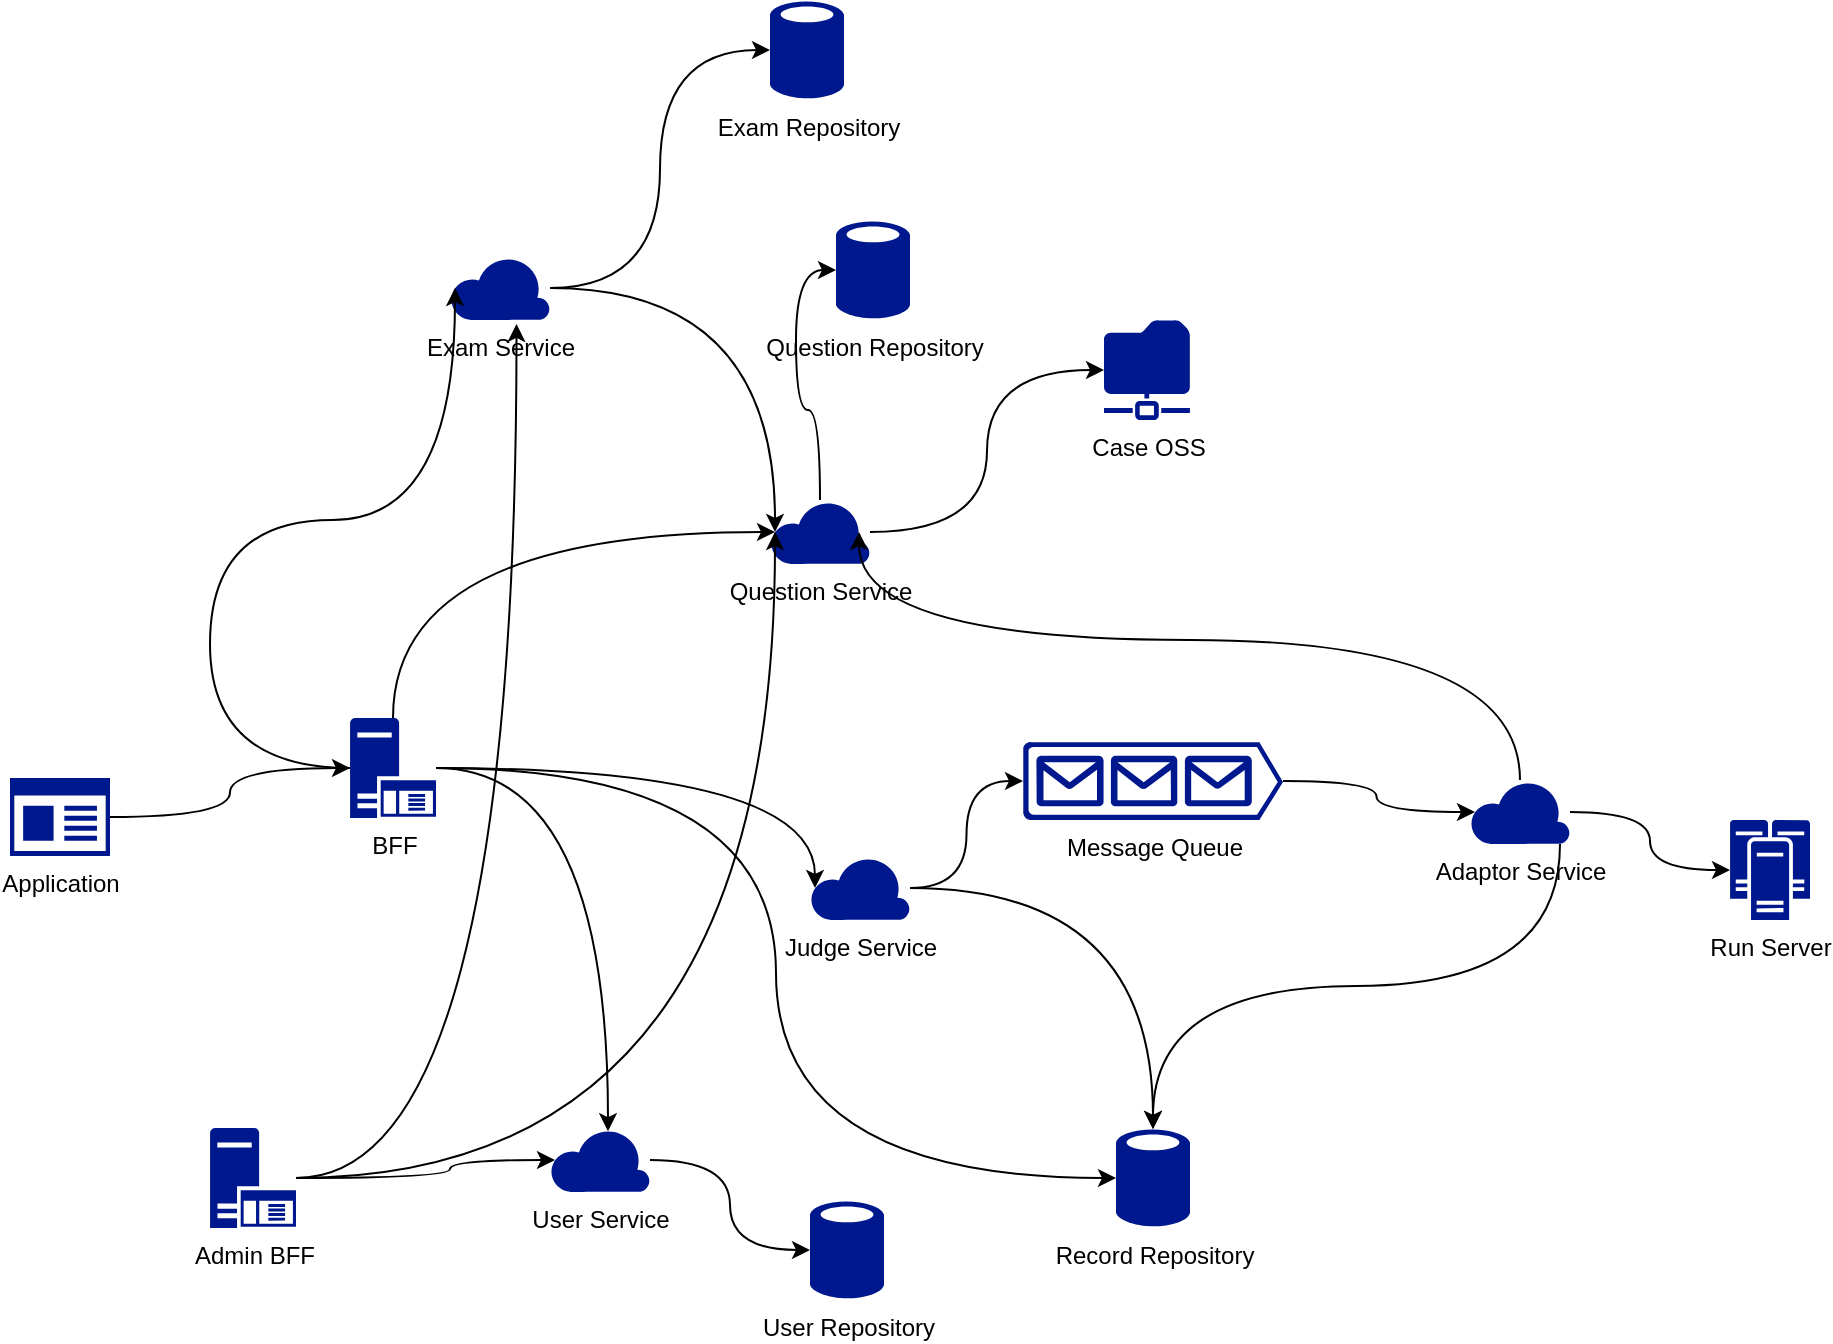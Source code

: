 <mxfile version="24.6.3" type="github">
  <diagram name="Page-1" id="QzZd_IAzWdYlVaJUvz0e">
    <mxGraphModel dx="1336" dy="558" grid="1" gridSize="10" guides="1" tooltips="1" connect="1" arrows="1" fold="1" page="1" pageScale="1" pageWidth="850" pageHeight="1100" math="0" shadow="0">
      <root>
        <mxCell id="0" />
        <mxCell id="1" parent="0" />
        <mxCell id="hPZAuObZ41Z15zBgy_SH-5" value="Application" style="sketch=0;aspect=fixed;pointerEvents=1;shadow=0;dashed=0;html=1;strokeColor=none;labelPosition=center;verticalLabelPosition=bottom;verticalAlign=top;align=center;fillColor=#00188D;shape=mxgraph.mscae.enterprise.app_generic" parent="1" vertex="1">
          <mxGeometry x="50" y="419" width="50" height="39" as="geometry" />
        </mxCell>
        <mxCell id="hPZAuObZ41Z15zBgy_SH-7" value="BFF" style="sketch=0;aspect=fixed;pointerEvents=1;shadow=0;dashed=0;html=1;strokeColor=none;labelPosition=center;verticalLabelPosition=bottom;verticalAlign=top;align=center;fillColor=#00188D;shape=mxgraph.mscae.enterprise.application_server" parent="1" vertex="1">
          <mxGeometry x="220" y="389" width="43" height="50" as="geometry" />
        </mxCell>
        <mxCell id="hPZAuObZ41Z15zBgy_SH-9" value="Judge Service" style="sketch=0;aspect=fixed;pointerEvents=1;shadow=0;dashed=0;html=1;strokeColor=none;labelPosition=center;verticalLabelPosition=bottom;verticalAlign=top;align=center;fillColor=#00188D;shape=mxgraph.azure.cloud" parent="1" vertex="1">
          <mxGeometry x="450" y="458" width="50" height="32" as="geometry" />
        </mxCell>
        <mxCell id="hPZAuObZ41Z15zBgy_SH-15" value="Adaptor Service" style="sketch=0;aspect=fixed;pointerEvents=1;shadow=0;dashed=0;html=1;strokeColor=none;labelPosition=center;verticalLabelPosition=bottom;verticalAlign=top;align=center;fillColor=#00188D;shape=mxgraph.azure.cloud" parent="1" vertex="1">
          <mxGeometry x="780" y="420" width="50" height="32" as="geometry" />
        </mxCell>
        <mxCell id="hPZAuObZ41Z15zBgy_SH-16" value="Run Server" style="sketch=0;aspect=fixed;pointerEvents=1;shadow=0;dashed=0;html=1;strokeColor=none;labelPosition=center;verticalLabelPosition=bottom;verticalAlign=top;align=center;fillColor=#00188D;shape=mxgraph.mscae.enterprise.cluster_server" parent="1" vertex="1">
          <mxGeometry x="910" y="440" width="40" height="50" as="geometry" />
        </mxCell>
        <mxCell id="hPZAuObZ41Z15zBgy_SH-26" style="edgeStyle=orthogonalEdgeStyle;rounded=0;orthogonalLoop=1;jettySize=auto;html=1;entryX=0;entryY=0.5;entryDx=0;entryDy=0;entryPerimeter=0;curved=1;exitX=1;exitY=0.5;exitDx=0;exitDy=0;exitPerimeter=0;" parent="1" source="hPZAuObZ41Z15zBgy_SH-5" target="hPZAuObZ41Z15zBgy_SH-7" edge="1">
          <mxGeometry relative="1" as="geometry">
            <mxPoint x="197" y="345" as="sourcePoint" />
          </mxGeometry>
        </mxCell>
        <mxCell id="hPZAuObZ41Z15zBgy_SH-29" style="edgeStyle=orthogonalEdgeStyle;rounded=0;orthogonalLoop=1;jettySize=auto;html=1;entryX=0;entryY=0.5;entryDx=0;entryDy=0;entryPerimeter=0;curved=1;" parent="1" source="hPZAuObZ41Z15zBgy_SH-15" target="hPZAuObZ41Z15zBgy_SH-16" edge="1">
          <mxGeometry relative="1" as="geometry" />
        </mxCell>
        <mxCell id="hPZAuObZ41Z15zBgy_SH-30" value="Message Queue" style="sketch=0;aspect=fixed;pointerEvents=1;shadow=0;dashed=0;html=1;strokeColor=none;labelPosition=center;verticalLabelPosition=bottom;verticalAlign=top;align=center;fillColor=#00188D;shape=mxgraph.azure.queue_generic" parent="1" vertex="1">
          <mxGeometry x="556.5" y="401" width="130" height="39" as="geometry" />
        </mxCell>
        <mxCell id="hPZAuObZ41Z15zBgy_SH-33" style="edgeStyle=orthogonalEdgeStyle;rounded=0;orthogonalLoop=1;jettySize=auto;html=1;entryX=0;entryY=0.5;entryDx=0;entryDy=0;entryPerimeter=0;curved=1;" parent="1" source="hPZAuObZ41Z15zBgy_SH-9" target="hPZAuObZ41Z15zBgy_SH-30" edge="1">
          <mxGeometry relative="1" as="geometry" />
        </mxCell>
        <mxCell id="hPZAuObZ41Z15zBgy_SH-35" style="edgeStyle=orthogonalEdgeStyle;rounded=0;orthogonalLoop=1;jettySize=auto;html=1;entryX=0.5;entryY=0.01;entryDx=0;entryDy=0;entryPerimeter=0;curved=1;" parent="1" source="hPZAuObZ41Z15zBgy_SH-9" target="hPZAuObZ41Z15zBgy_SH-20" edge="1">
          <mxGeometry relative="1" as="geometry" />
        </mxCell>
        <mxCell id="hPZAuObZ41Z15zBgy_SH-36" style="edgeStyle=orthogonalEdgeStyle;rounded=0;orthogonalLoop=1;jettySize=auto;html=1;entryX=0.5;entryY=0.01;entryDx=0;entryDy=0;entryPerimeter=0;curved=1;exitX=0.9;exitY=1;exitDx=0;exitDy=0;exitPerimeter=0;" parent="1" source="hPZAuObZ41Z15zBgy_SH-15" target="hPZAuObZ41Z15zBgy_SH-20" edge="1">
          <mxGeometry relative="1" as="geometry" />
        </mxCell>
        <mxCell id="hPZAuObZ41Z15zBgy_SH-20" value="Record Repository" style="sketch=0;aspect=fixed;pointerEvents=1;shadow=0;dashed=0;html=1;strokeColor=none;labelPosition=center;verticalLabelPosition=bottom;verticalAlign=top;align=center;fillColor=#00188D;shape=mxgraph.mscae.enterprise.database_generic" parent="1" vertex="1">
          <mxGeometry x="603" y="594" width="37" height="50" as="geometry" />
        </mxCell>
        <mxCell id="is69PrFka12TwKATJCTe-2" style="edgeStyle=orthogonalEdgeStyle;rounded=0;orthogonalLoop=1;jettySize=auto;html=1;entryX=0.05;entryY=0.5;entryDx=0;entryDy=0;entryPerimeter=0;curved=1;" parent="1" source="hPZAuObZ41Z15zBgy_SH-30" target="hPZAuObZ41Z15zBgy_SH-15" edge="1">
          <mxGeometry relative="1" as="geometry" />
        </mxCell>
        <mxCell id="Fwq9YYvaPhJEHygvi5cf-6" value="Case OSS" style="sketch=0;aspect=fixed;pointerEvents=1;shadow=0;dashed=0;html=1;strokeColor=none;labelPosition=center;verticalLabelPosition=bottom;verticalAlign=top;align=center;fillColor=#00188D;shape=mxgraph.mscae.enterprise.shared_folder" vertex="1" parent="1">
          <mxGeometry x="597" y="190" width="43" height="50" as="geometry" />
        </mxCell>
        <mxCell id="Fwq9YYvaPhJEHygvi5cf-9" value="Question Service" style="sketch=0;aspect=fixed;pointerEvents=1;shadow=0;dashed=0;html=1;strokeColor=none;labelPosition=center;verticalLabelPosition=bottom;verticalAlign=top;align=center;fillColor=#00188D;shape=mxgraph.azure.cloud" vertex="1" parent="1">
          <mxGeometry x="430" y="280" width="50" height="32" as="geometry" />
        </mxCell>
        <mxCell id="Fwq9YYvaPhJEHygvi5cf-11" style="edgeStyle=orthogonalEdgeStyle;rounded=0;orthogonalLoop=1;jettySize=auto;html=1;entryX=0;entryY=0.5;entryDx=0;entryDy=0;entryPerimeter=0;curved=1;" edge="1" parent="1" source="Fwq9YYvaPhJEHygvi5cf-9" target="Fwq9YYvaPhJEHygvi5cf-6">
          <mxGeometry relative="1" as="geometry" />
        </mxCell>
        <mxCell id="Fwq9YYvaPhJEHygvi5cf-16" style="edgeStyle=orthogonalEdgeStyle;rounded=0;orthogonalLoop=1;jettySize=auto;html=1;entryX=0.05;entryY=0.5;entryDx=0;entryDy=0;entryPerimeter=0;curved=1;" edge="1" parent="1" source="hPZAuObZ41Z15zBgy_SH-7" target="hPZAuObZ41Z15zBgy_SH-9">
          <mxGeometry relative="1" as="geometry" />
        </mxCell>
        <mxCell id="Fwq9YYvaPhJEHygvi5cf-17" style="edgeStyle=orthogonalEdgeStyle;rounded=0;orthogonalLoop=1;jettySize=auto;html=1;entryX=0;entryY=0.5;entryDx=0;entryDy=0;entryPerimeter=0;curved=1;" edge="1" parent="1" source="hPZAuObZ41Z15zBgy_SH-7" target="hPZAuObZ41Z15zBgy_SH-20">
          <mxGeometry relative="1" as="geometry" />
        </mxCell>
        <mxCell id="Fwq9YYvaPhJEHygvi5cf-18" value="Question Repository" style="sketch=0;aspect=fixed;pointerEvents=1;shadow=0;dashed=0;html=1;strokeColor=none;labelPosition=center;verticalLabelPosition=bottom;verticalAlign=top;align=center;fillColor=#00188D;shape=mxgraph.mscae.enterprise.database_generic" vertex="1" parent="1">
          <mxGeometry x="463" y="140" width="37" height="50" as="geometry" />
        </mxCell>
        <mxCell id="Fwq9YYvaPhJEHygvi5cf-19" style="edgeStyle=orthogonalEdgeStyle;rounded=0;orthogonalLoop=1;jettySize=auto;html=1;entryX=0;entryY=0.5;entryDx=0;entryDy=0;entryPerimeter=0;curved=1;" edge="1" parent="1" source="Fwq9YYvaPhJEHygvi5cf-9" target="Fwq9YYvaPhJEHygvi5cf-18">
          <mxGeometry relative="1" as="geometry" />
        </mxCell>
        <mxCell id="Fwq9YYvaPhJEHygvi5cf-20" style="edgeStyle=orthogonalEdgeStyle;rounded=0;orthogonalLoop=1;jettySize=auto;html=1;entryX=0.05;entryY=0.5;entryDx=0;entryDy=0;entryPerimeter=0;curved=1;" edge="1" parent="1" source="hPZAuObZ41Z15zBgy_SH-7" target="Fwq9YYvaPhJEHygvi5cf-9">
          <mxGeometry relative="1" as="geometry">
            <Array as="points">
              <mxPoint x="242" y="296" />
            </Array>
          </mxGeometry>
        </mxCell>
        <mxCell id="Fwq9YYvaPhJEHygvi5cf-23" style="edgeStyle=orthogonalEdgeStyle;rounded=0;orthogonalLoop=1;jettySize=auto;html=1;entryX=0.89;entryY=0.5;entryDx=0;entryDy=0;entryPerimeter=0;curved=1;" edge="1" parent="1" source="hPZAuObZ41Z15zBgy_SH-15" target="Fwq9YYvaPhJEHygvi5cf-9">
          <mxGeometry relative="1" as="geometry">
            <Array as="points">
              <mxPoint x="805" y="350" />
              <mxPoint x="474" y="350" />
            </Array>
          </mxGeometry>
        </mxCell>
        <mxCell id="Fwq9YYvaPhJEHygvi5cf-24" value="User Service" style="sketch=0;aspect=fixed;pointerEvents=1;shadow=0;dashed=0;html=1;strokeColor=none;labelPosition=center;verticalLabelPosition=bottom;verticalAlign=top;align=center;fillColor=#00188D;shape=mxgraph.azure.cloud" vertex="1" parent="1">
          <mxGeometry x="320" y="594" width="50" height="32" as="geometry" />
        </mxCell>
        <mxCell id="Fwq9YYvaPhJEHygvi5cf-25" value="User Repository" style="sketch=0;aspect=fixed;pointerEvents=1;shadow=0;dashed=0;html=1;strokeColor=none;labelPosition=center;verticalLabelPosition=bottom;verticalAlign=top;align=center;fillColor=#00188D;shape=mxgraph.mscae.enterprise.database_generic" vertex="1" parent="1">
          <mxGeometry x="450" y="630" width="37" height="50" as="geometry" />
        </mxCell>
        <mxCell id="Fwq9YYvaPhJEHygvi5cf-26" style="edgeStyle=orthogonalEdgeStyle;rounded=0;orthogonalLoop=1;jettySize=auto;html=1;entryX=0;entryY=0.5;entryDx=0;entryDy=0;entryPerimeter=0;curved=1;" edge="1" parent="1" source="Fwq9YYvaPhJEHygvi5cf-24" target="Fwq9YYvaPhJEHygvi5cf-25">
          <mxGeometry relative="1" as="geometry" />
        </mxCell>
        <mxCell id="Fwq9YYvaPhJEHygvi5cf-27" style="edgeStyle=orthogonalEdgeStyle;rounded=0;orthogonalLoop=1;jettySize=auto;html=1;entryX=0.58;entryY=0.05;entryDx=0;entryDy=0;entryPerimeter=0;curved=1;" edge="1" parent="1" source="hPZAuObZ41Z15zBgy_SH-7" target="Fwq9YYvaPhJEHygvi5cf-24">
          <mxGeometry relative="1" as="geometry" />
        </mxCell>
        <mxCell id="Fwq9YYvaPhJEHygvi5cf-28" value="Exam Service" style="sketch=0;aspect=fixed;pointerEvents=1;shadow=0;dashed=0;html=1;strokeColor=none;labelPosition=center;verticalLabelPosition=bottom;verticalAlign=top;align=center;fillColor=#00188D;shape=mxgraph.azure.cloud" vertex="1" parent="1">
          <mxGeometry x="270" y="158" width="50" height="32" as="geometry" />
        </mxCell>
        <mxCell id="Fwq9YYvaPhJEHygvi5cf-29" value="Exam Repository" style="sketch=0;aspect=fixed;pointerEvents=1;shadow=0;dashed=0;html=1;strokeColor=none;labelPosition=center;verticalLabelPosition=bottom;verticalAlign=top;align=center;fillColor=#00188D;shape=mxgraph.mscae.enterprise.database_generic" vertex="1" parent="1">
          <mxGeometry x="430" y="30" width="37" height="50" as="geometry" />
        </mxCell>
        <mxCell id="Fwq9YYvaPhJEHygvi5cf-32" style="edgeStyle=orthogonalEdgeStyle;rounded=0;orthogonalLoop=1;jettySize=auto;html=1;entryX=0;entryY=0.5;entryDx=0;entryDy=0;entryPerimeter=0;curved=1;" edge="1" parent="1" source="Fwq9YYvaPhJEHygvi5cf-28" target="Fwq9YYvaPhJEHygvi5cf-29">
          <mxGeometry relative="1" as="geometry" />
        </mxCell>
        <mxCell id="Fwq9YYvaPhJEHygvi5cf-33" style="edgeStyle=orthogonalEdgeStyle;rounded=0;orthogonalLoop=1;jettySize=auto;html=1;entryX=0.05;entryY=0.5;entryDx=0;entryDy=0;entryPerimeter=0;curved=1;" edge="1" parent="1" source="Fwq9YYvaPhJEHygvi5cf-28" target="Fwq9YYvaPhJEHygvi5cf-9">
          <mxGeometry relative="1" as="geometry" />
        </mxCell>
        <mxCell id="Fwq9YYvaPhJEHygvi5cf-35" style="edgeStyle=orthogonalEdgeStyle;rounded=0;orthogonalLoop=1;jettySize=auto;html=1;entryX=0.05;entryY=0.5;entryDx=0;entryDy=0;entryPerimeter=0;curved=1;" edge="1" parent="1" source="hPZAuObZ41Z15zBgy_SH-7" target="Fwq9YYvaPhJEHygvi5cf-28">
          <mxGeometry relative="1" as="geometry">
            <Array as="points">
              <mxPoint x="150" y="414" />
              <mxPoint x="150" y="290" />
              <mxPoint x="272" y="290" />
            </Array>
          </mxGeometry>
        </mxCell>
        <mxCell id="Fwq9YYvaPhJEHygvi5cf-36" value="Admin BFF" style="sketch=0;aspect=fixed;pointerEvents=1;shadow=0;dashed=0;html=1;strokeColor=none;labelPosition=center;verticalLabelPosition=bottom;verticalAlign=top;align=center;fillColor=#00188D;shape=mxgraph.mscae.enterprise.application_server" vertex="1" parent="1">
          <mxGeometry x="150" y="594" width="43" height="50" as="geometry" />
        </mxCell>
        <mxCell id="Fwq9YYvaPhJEHygvi5cf-38" style="edgeStyle=orthogonalEdgeStyle;rounded=0;orthogonalLoop=1;jettySize=auto;html=1;entryX=0.05;entryY=0.5;entryDx=0;entryDy=0;entryPerimeter=0;curved=1;" edge="1" parent="1" source="Fwq9YYvaPhJEHygvi5cf-36" target="Fwq9YYvaPhJEHygvi5cf-9">
          <mxGeometry relative="1" as="geometry">
            <Array as="points">
              <mxPoint x="432" y="619" />
            </Array>
          </mxGeometry>
        </mxCell>
        <mxCell id="Fwq9YYvaPhJEHygvi5cf-39" style="edgeStyle=orthogonalEdgeStyle;rounded=0;orthogonalLoop=1;jettySize=auto;html=1;entryX=0.665;entryY=1.062;entryDx=0;entryDy=0;entryPerimeter=0;curved=1;" edge="1" parent="1" source="Fwq9YYvaPhJEHygvi5cf-36" target="Fwq9YYvaPhJEHygvi5cf-28">
          <mxGeometry relative="1" as="geometry" />
        </mxCell>
        <mxCell id="Fwq9YYvaPhJEHygvi5cf-40" style="edgeStyle=orthogonalEdgeStyle;rounded=0;orthogonalLoop=1;jettySize=auto;html=1;entryX=0.05;entryY=0.5;entryDx=0;entryDy=0;entryPerimeter=0;curved=1;" edge="1" parent="1" source="Fwq9YYvaPhJEHygvi5cf-36" target="Fwq9YYvaPhJEHygvi5cf-24">
          <mxGeometry relative="1" as="geometry">
            <Array as="points">
              <mxPoint x="270" y="619" />
              <mxPoint x="270" y="610" />
            </Array>
          </mxGeometry>
        </mxCell>
      </root>
    </mxGraphModel>
  </diagram>
</mxfile>
